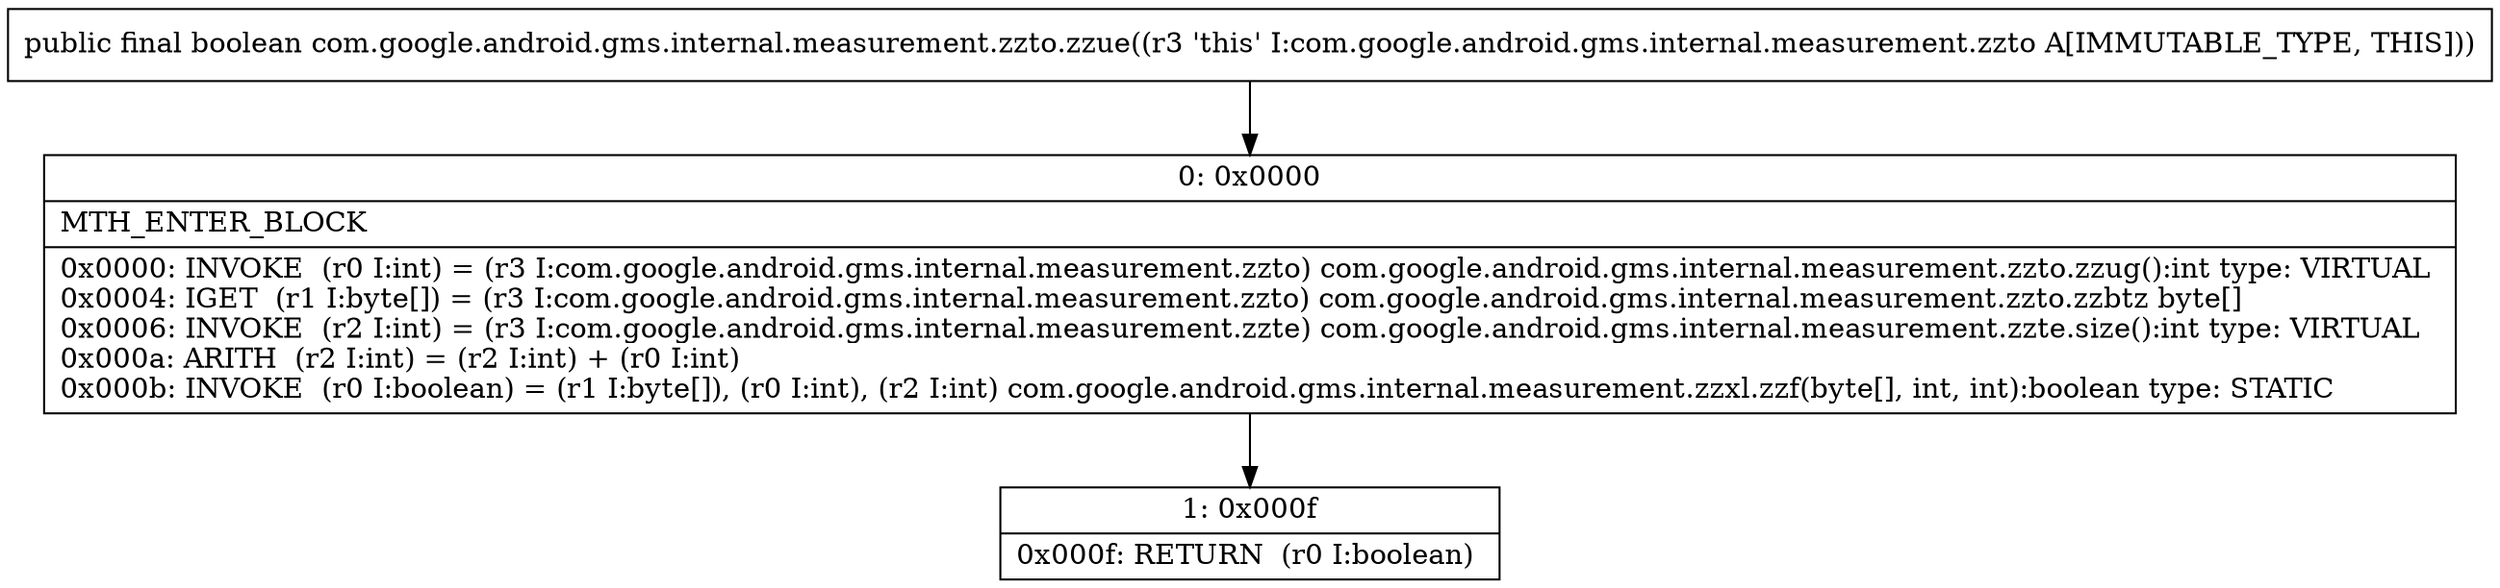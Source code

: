 digraph "CFG forcom.google.android.gms.internal.measurement.zzto.zzue()Z" {
Node_0 [shape=record,label="{0\:\ 0x0000|MTH_ENTER_BLOCK\l|0x0000: INVOKE  (r0 I:int) = (r3 I:com.google.android.gms.internal.measurement.zzto) com.google.android.gms.internal.measurement.zzto.zzug():int type: VIRTUAL \l0x0004: IGET  (r1 I:byte[]) = (r3 I:com.google.android.gms.internal.measurement.zzto) com.google.android.gms.internal.measurement.zzto.zzbtz byte[] \l0x0006: INVOKE  (r2 I:int) = (r3 I:com.google.android.gms.internal.measurement.zzte) com.google.android.gms.internal.measurement.zzte.size():int type: VIRTUAL \l0x000a: ARITH  (r2 I:int) = (r2 I:int) + (r0 I:int) \l0x000b: INVOKE  (r0 I:boolean) = (r1 I:byte[]), (r0 I:int), (r2 I:int) com.google.android.gms.internal.measurement.zzxl.zzf(byte[], int, int):boolean type: STATIC \l}"];
Node_1 [shape=record,label="{1\:\ 0x000f|0x000f: RETURN  (r0 I:boolean) \l}"];
MethodNode[shape=record,label="{public final boolean com.google.android.gms.internal.measurement.zzto.zzue((r3 'this' I:com.google.android.gms.internal.measurement.zzto A[IMMUTABLE_TYPE, THIS])) }"];
MethodNode -> Node_0;
Node_0 -> Node_1;
}


